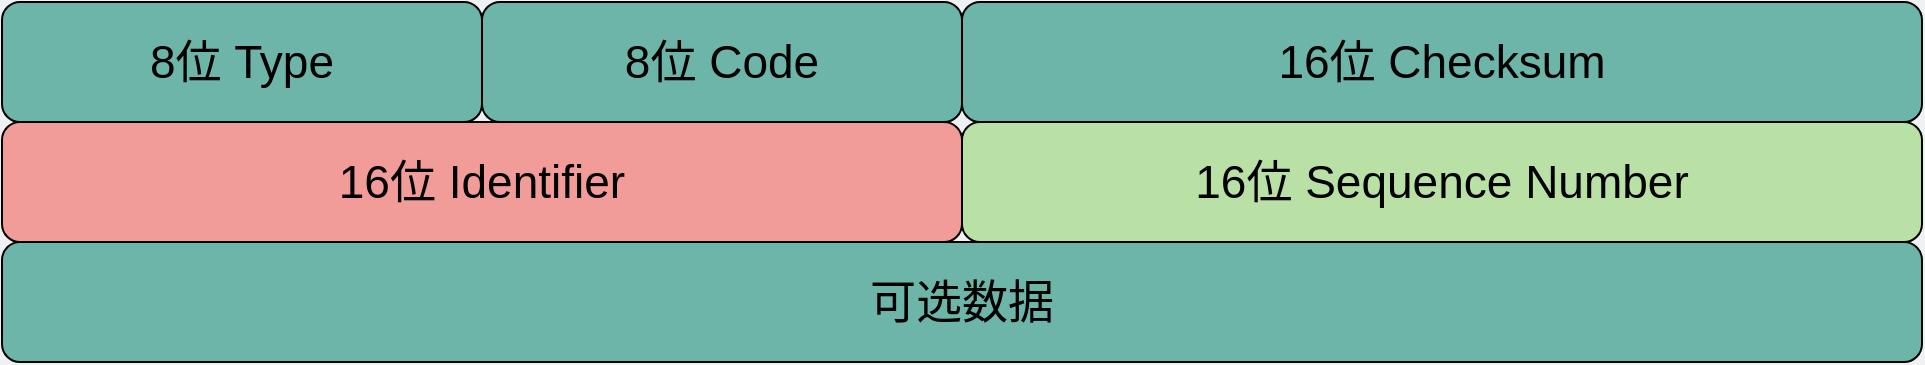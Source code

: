 <mxfile version="20.5.1" type="github">
  <diagram id="9fnjXT7nlAm7Ix4f8WDv" name="Page-1">
    <mxGraphModel dx="931" dy="710" grid="0" gridSize="10" guides="1" tooltips="1" connect="1" arrows="1" fold="1" page="1" pageScale="1" pageWidth="600" pageHeight="250" background="#EFF1F3" math="0" shadow="0">
      <root>
        <mxCell id="0" />
        <mxCell id="1" parent="0" />
        <mxCell id="-xf_uFu9KCXf6jcXoVjT-15" value="&lt;font style=&quot;font-size: 23px;&quot;&gt;可选数据&lt;/font&gt;" style="rounded=1;whiteSpace=wrap;html=1;fontSize=23;fillColor=#6DB5A8;" parent="1" vertex="1">
          <mxGeometry x="121" y="161" width="960" height="60" as="geometry" />
        </mxCell>
        <mxCell id="6-F5uf0liDenhzwzIYql-8" value="&lt;font style=&quot;font-size: 23px&quot;&gt;8位 Type&lt;/font&gt;" style="rounded=1;whiteSpace=wrap;html=1;fontSize=23;fillColor=#6DB5A8;" parent="1" vertex="1">
          <mxGeometry x="121" y="41" width="240" height="60" as="geometry" />
        </mxCell>
        <mxCell id="6-F5uf0liDenhzwzIYql-9" value="&lt;font style=&quot;font-size: 23px&quot;&gt;8位 Code&lt;/font&gt;" style="rounded=1;whiteSpace=wrap;html=1;fontSize=23;fillColor=#6DB5A8;" parent="1" vertex="1">
          <mxGeometry x="361" y="41" width="240" height="60" as="geometry" />
        </mxCell>
        <mxCell id="6-F5uf0liDenhzwzIYql-10" value="&lt;font style=&quot;font-size: 23px&quot;&gt;16位 Checksum&lt;/font&gt;" style="rounded=1;whiteSpace=wrap;html=1;fontSize=23;fillColor=#6DB5A8;" parent="1" vertex="1">
          <mxGeometry x="601" y="41" width="480" height="60" as="geometry" />
        </mxCell>
        <mxCell id="6-F5uf0liDenhzwzIYql-11" value="&lt;font style=&quot;font-size: 23px&quot;&gt;16位 Identifier&lt;/font&gt;" style="rounded=1;whiteSpace=wrap;html=1;fontSize=23;fillColor=#F19C99;" parent="1" vertex="1">
          <mxGeometry x="121" y="101" width="480" height="60" as="geometry" />
        </mxCell>
        <mxCell id="6-F5uf0liDenhzwzIYql-12" value="&lt;font style=&quot;font-size: 23px&quot;&gt;16位 Sequence Number&lt;/font&gt;" style="rounded=1;whiteSpace=wrap;html=1;fontSize=23;fillColor=#B9E0A5;" parent="1" vertex="1">
          <mxGeometry x="601" y="101" width="480" height="60" as="geometry" />
        </mxCell>
      </root>
    </mxGraphModel>
  </diagram>
</mxfile>
